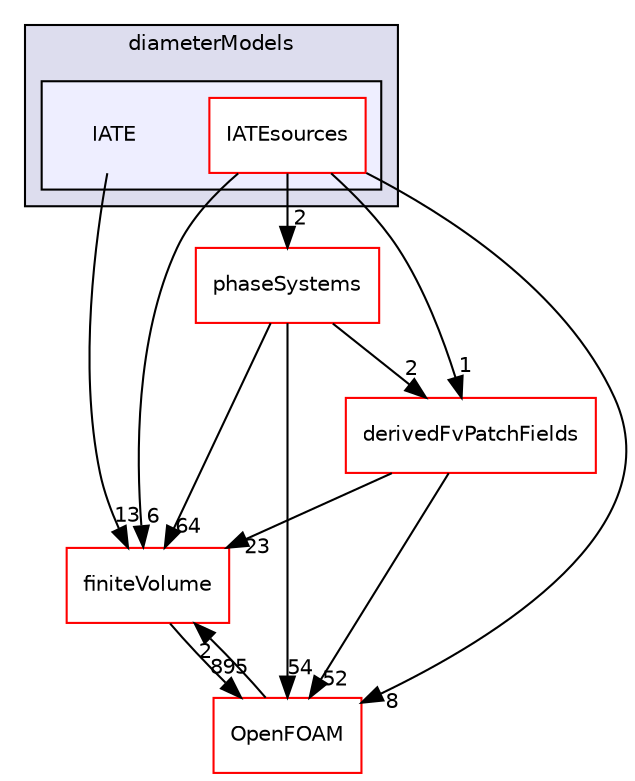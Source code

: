 digraph "src/phaseSystemModels/reactingEulerFoam/reactingTwoPhaseEulerFoam/twoPhaseSystem/diameterModels/IATE" {
  bgcolor=transparent;
  compound=true
  node [ fontsize="10", fontname="Helvetica"];
  edge [ labelfontsize="10", labelfontname="Helvetica"];
  subgraph clusterdir_c3aace99471e37815811fdcf7cddeea5 {
    graph [ bgcolor="#ddddee", pencolor="black", label="diameterModels" fontname="Helvetica", fontsize="10", URL="dir_c3aace99471e37815811fdcf7cddeea5.html"]
  subgraph clusterdir_4c717387333d633d47cbb1265b3bbfae {
    graph [ bgcolor="#eeeeff", pencolor="black", label="" URL="dir_4c717387333d633d47cbb1265b3bbfae.html"];
    dir_4c717387333d633d47cbb1265b3bbfae [shape=plaintext label="IATE"];
    dir_78411669d47b5e19928eafa1c2794fe4 [shape=box label="IATEsources" color="red" fillcolor="white" style="filled" URL="dir_78411669d47b5e19928eafa1c2794fe4.html"];
  }
  }
  dir_9bd15774b555cf7259a6fa18f99fe99b [shape=box label="finiteVolume" color="red" URL="dir_9bd15774b555cf7259a6fa18f99fe99b.html"];
  dir_264d2d6ce5df211e174aa532bbc40de4 [shape=box label="phaseSystems" color="red" URL="dir_264d2d6ce5df211e174aa532bbc40de4.html"];
  dir_b7cf47d467e63ee16b71b3cc72940979 [shape=box label="derivedFvPatchFields" color="red" URL="dir_b7cf47d467e63ee16b71b3cc72940979.html"];
  dir_c5473ff19b20e6ec4dfe5c310b3778a8 [shape=box label="OpenFOAM" color="red" URL="dir_c5473ff19b20e6ec4dfe5c310b3778a8.html"];
  dir_9bd15774b555cf7259a6fa18f99fe99b->dir_c5473ff19b20e6ec4dfe5c310b3778a8 [headlabel="895", labeldistance=1.5 headhref="dir_000814_002151.html"];
  dir_264d2d6ce5df211e174aa532bbc40de4->dir_9bd15774b555cf7259a6fa18f99fe99b [headlabel="64", labeldistance=1.5 headhref="dir_000851_000814.html"];
  dir_264d2d6ce5df211e174aa532bbc40de4->dir_b7cf47d467e63ee16b71b3cc72940979 [headlabel="2", labeldistance=1.5 headhref="dir_000851_001218.html"];
  dir_264d2d6ce5df211e174aa532bbc40de4->dir_c5473ff19b20e6ec4dfe5c310b3778a8 [headlabel="54", labeldistance=1.5 headhref="dir_000851_002151.html"];
  dir_78411669d47b5e19928eafa1c2794fe4->dir_9bd15774b555cf7259a6fa18f99fe99b [headlabel="6", labeldistance=1.5 headhref="dir_003288_000814.html"];
  dir_78411669d47b5e19928eafa1c2794fe4->dir_264d2d6ce5df211e174aa532bbc40de4 [headlabel="2", labeldistance=1.5 headhref="dir_003288_000851.html"];
  dir_78411669d47b5e19928eafa1c2794fe4->dir_b7cf47d467e63ee16b71b3cc72940979 [headlabel="1", labeldistance=1.5 headhref="dir_003288_001218.html"];
  dir_78411669d47b5e19928eafa1c2794fe4->dir_c5473ff19b20e6ec4dfe5c310b3778a8 [headlabel="8", labeldistance=1.5 headhref="dir_003288_002151.html"];
  dir_b7cf47d467e63ee16b71b3cc72940979->dir_9bd15774b555cf7259a6fa18f99fe99b [headlabel="23", labeldistance=1.5 headhref="dir_001218_000814.html"];
  dir_b7cf47d467e63ee16b71b3cc72940979->dir_c5473ff19b20e6ec4dfe5c310b3778a8 [headlabel="52", labeldistance=1.5 headhref="dir_001218_002151.html"];
  dir_c5473ff19b20e6ec4dfe5c310b3778a8->dir_9bd15774b555cf7259a6fa18f99fe99b [headlabel="2", labeldistance=1.5 headhref="dir_002151_000814.html"];
  dir_4c717387333d633d47cbb1265b3bbfae->dir_9bd15774b555cf7259a6fa18f99fe99b [headlabel="13", labeldistance=1.5 headhref="dir_003287_000814.html"];
}
